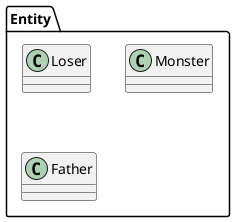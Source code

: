 @startuml HELLO WORD
package "Entity"{
     class Loser
     class Monster
     class Father
} 
@enduml
